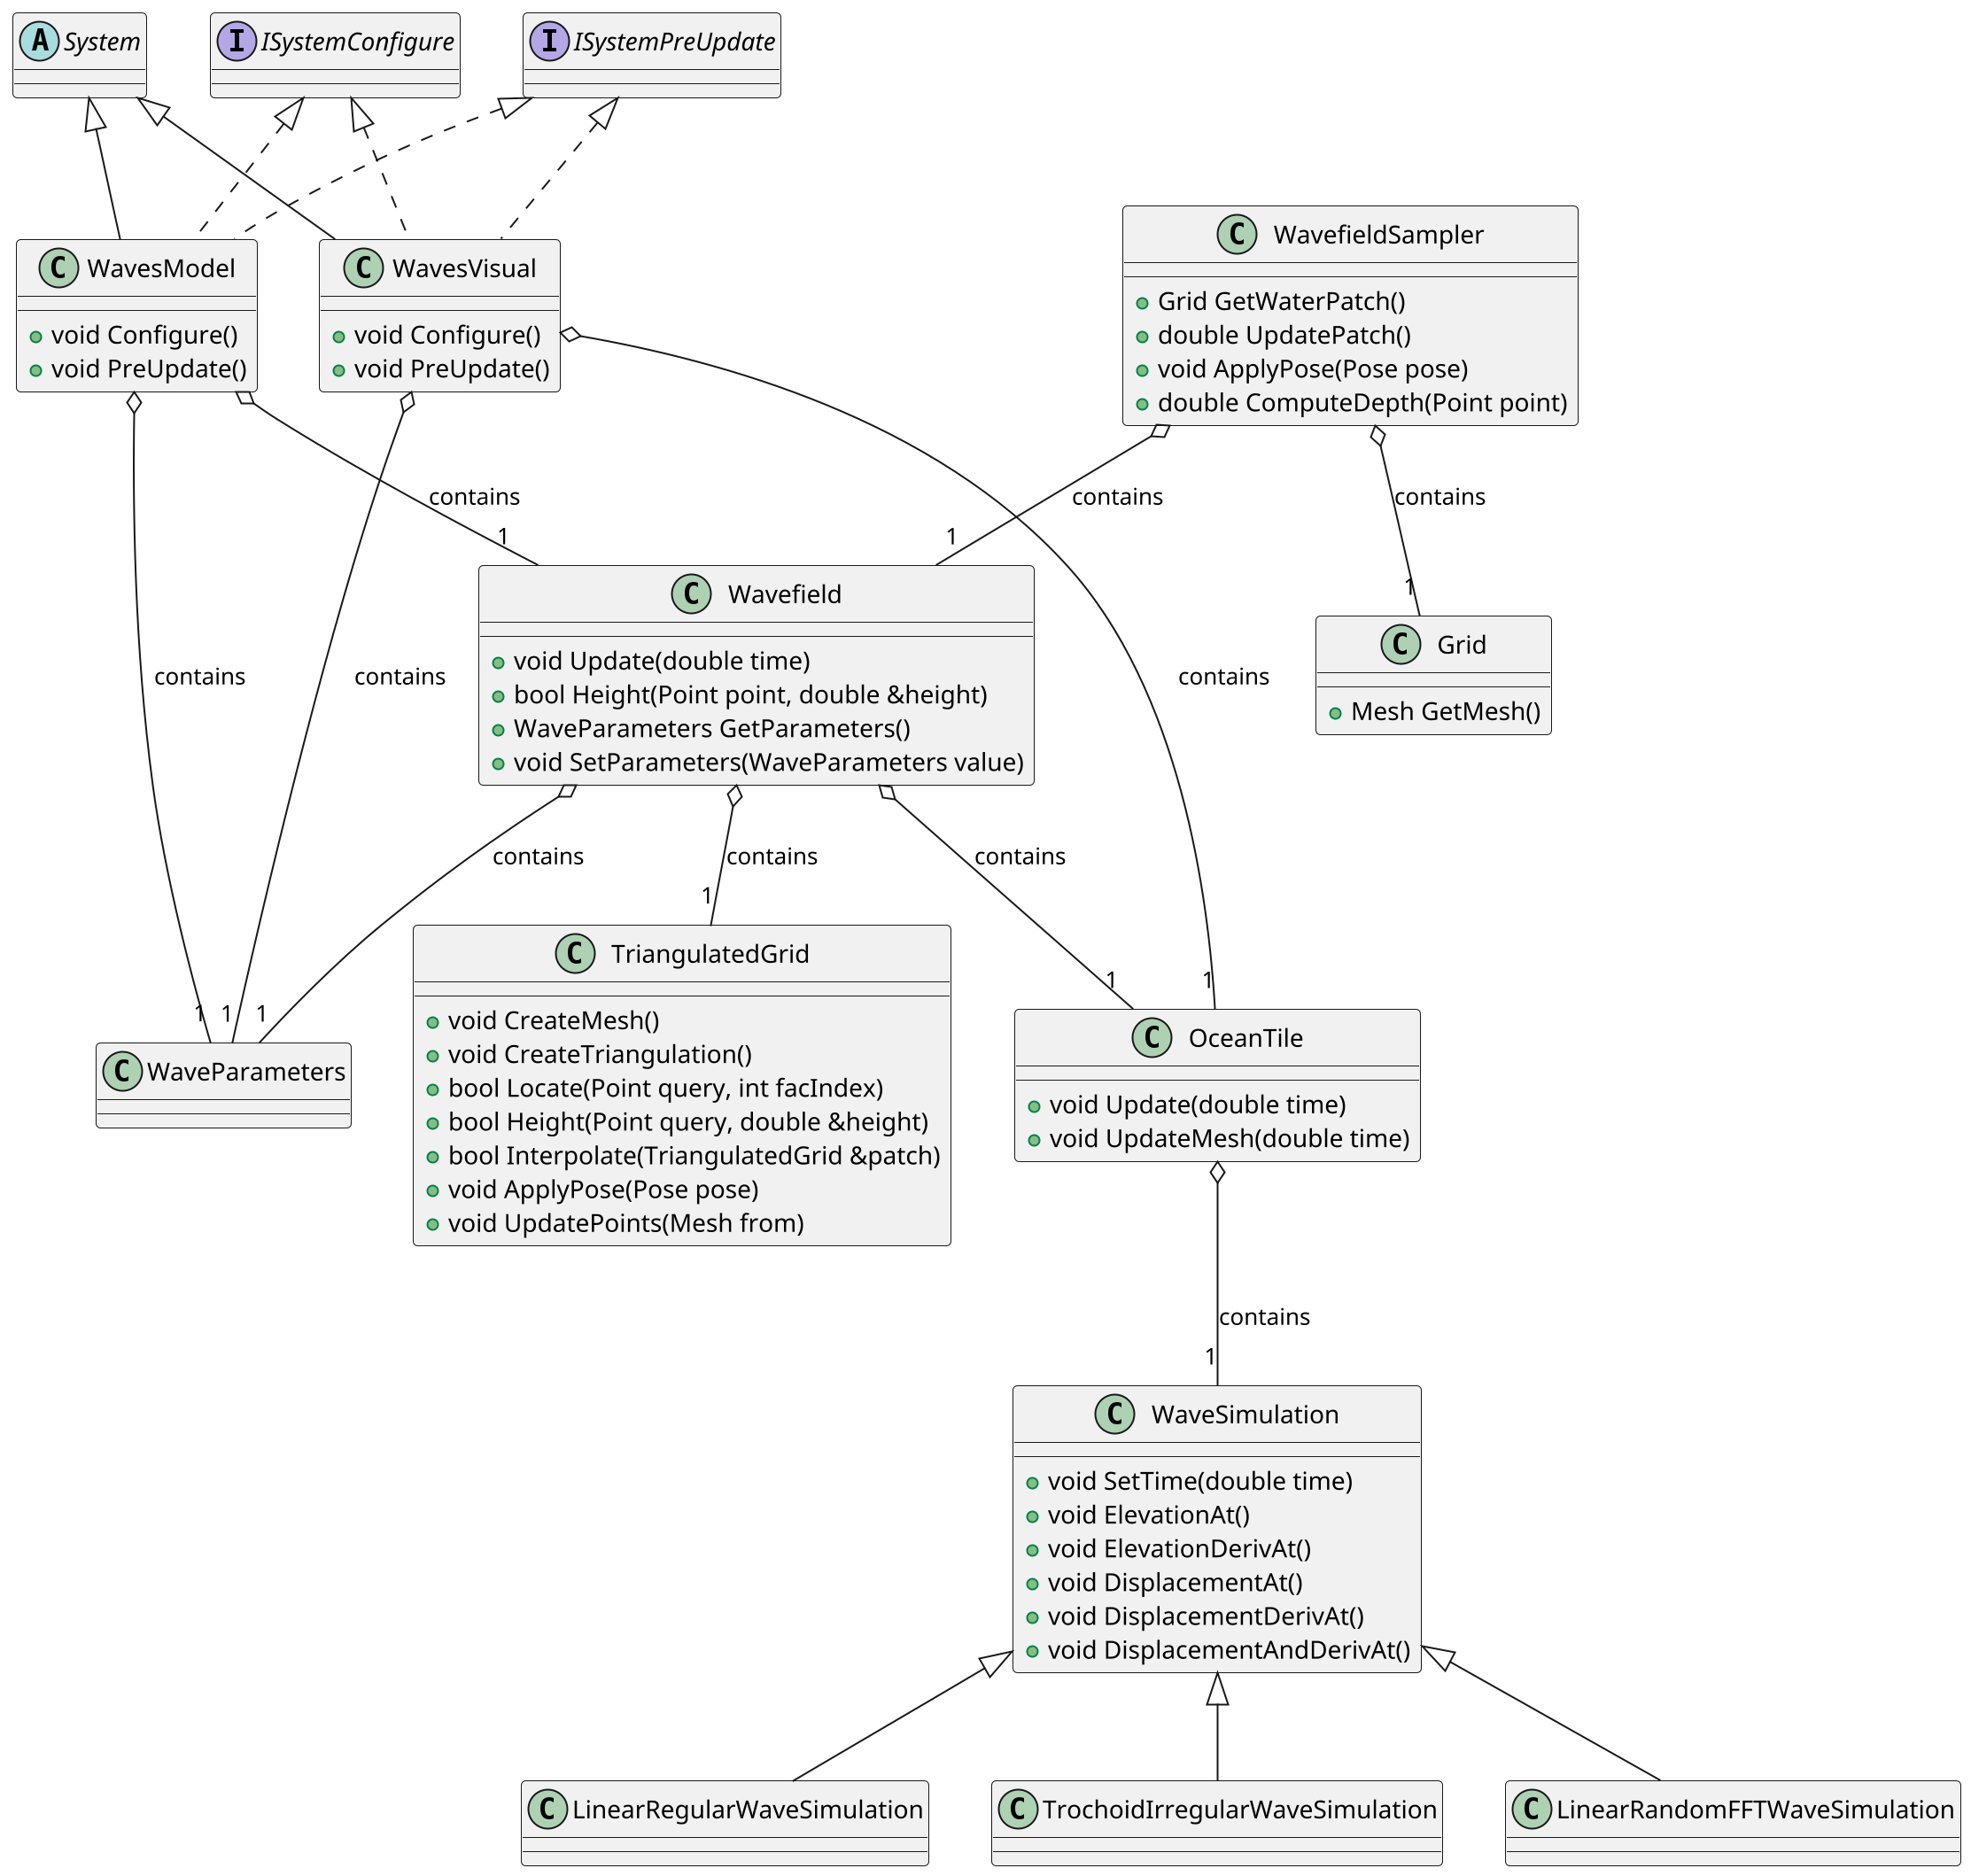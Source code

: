 @startuml Wavefield

scale 2

' class Point {
' }

' class Pose {
' }

'-------------------------------------------------
class Grid {
  + Mesh GetMesh()
}

class TriangulatedGrid {
  + void CreateMesh()
  + void CreateTriangulation()
  + bool Locate(Point query, int facIndex)
  + bool Height(Point query, double &height)
  + bool Interpolate(TriangulatedGrid &patch)
  + void ApplyPose(Pose pose)
  + void UpdatePoints(Mesh from)
}

'-------------------------------------------------
class WaveParameters {
}

class Wavefield {
   + void Update(double time)
   + bool Height(Point point, double &height)
   + WaveParameters GetParameters()
   + void SetParameters(WaveParameters value)
}

Wavefield o-- "1" OceanTile : contains
Wavefield o-- "1" TriangulatedGrid : contains
Wavefield o-- "1" WaveParameters : contains

class WavefieldSampler {
   + Grid GetWaterPatch()
   + double UpdatePatch()
   + void ApplyPose(Pose pose)
   + double ComputeDepth(Point point)
}

WavefieldSampler o-- "1" Wavefield : contains
WavefieldSampler o-- "1" Grid : contains

class OceanTile {
  + void Update(double time)
  + void UpdateMesh(double time)
}

OceanTile o-- "1" WaveSimulation : contains

'-------------------------------------------------
class WaveSimulation {
  + void SetTime(double time)
  + void ElevationAt()
  + void ElevationDerivAt()
  + void DisplacementAt()
  + void DisplacementDerivAt()
  + void DisplacementAndDerivAt()
}

class LinearRegularWaveSimulation {
}

WaveSimulation <|-- LinearRegularWaveSimulation 

class TrochoidIrregularWaveSimulation {
}

WaveSimulation <|-- TrochoidIrregularWaveSimulation 

class LinearRandomFFTWaveSimulation {
}

WaveSimulation <|-- LinearRandomFFTWaveSimulation 

'-------------------------------------------------
abstract class System
interface ISystemConfigure
interface ISystemPreUpdate

class WavesModel {
  + void Configure()
  + void PreUpdate()
}

System <|-- WavesModel
ISystemConfigure <|-[dashed]- WavesModel
ISystemPreUpdate <|-[dashed]- WavesModel

WavesModel o-- "1" Wavefield : contains
WavesModel o-- "1" WaveParameters : contains

class WavesVisual {
  + void Configure()
  + void PreUpdate()
}
 
System <|-- WavesVisual
ISystemConfigure <|-[dashed]- WavesVisual
ISystemPreUpdate <|-[dashed]- WavesVisual

WavesVisual o-- "1" OceanTile : contains
WavesVisual o-- "1" WaveParameters : contains


@enduml
